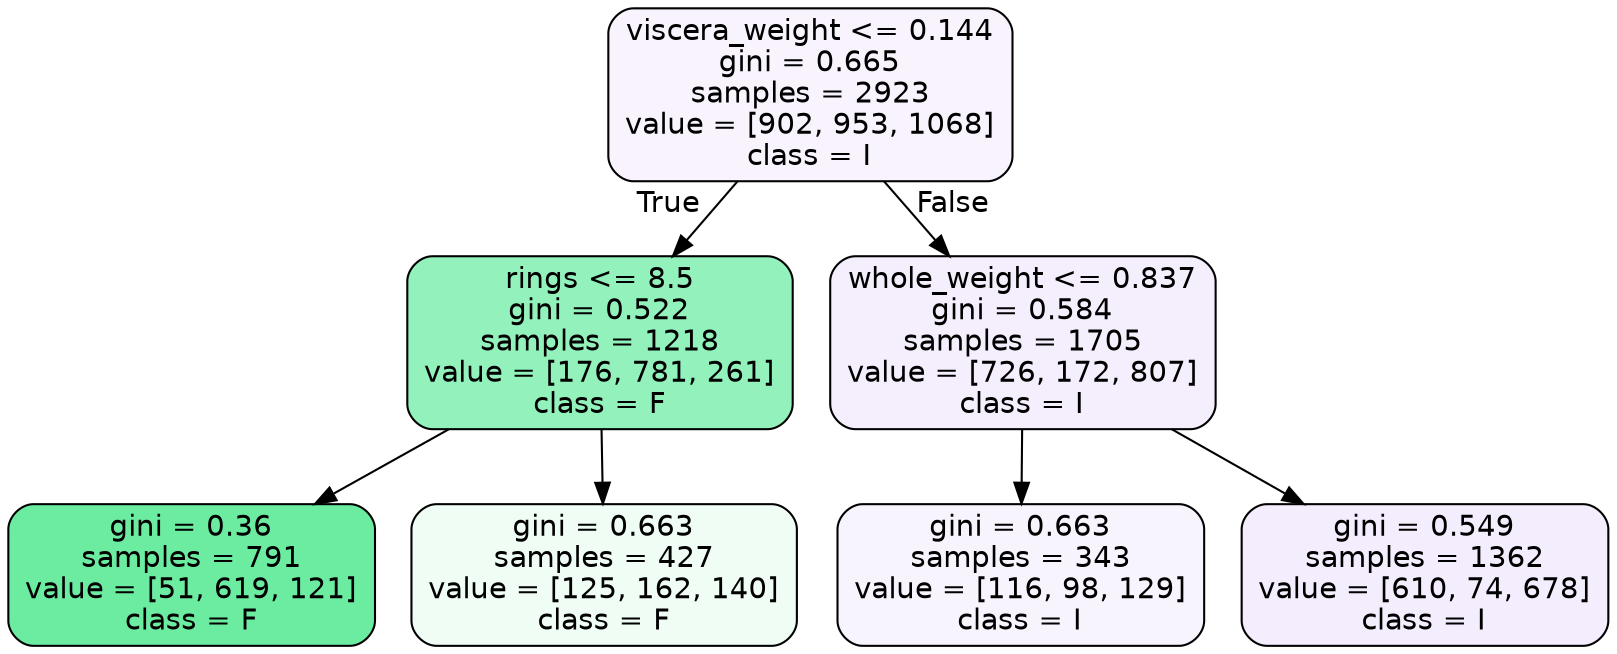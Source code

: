 digraph Tree {
node [shape=box, style="filled, rounded", color="black", fontname=helvetica] ;
edge [fontname=helvetica] ;
0 [label="viscera_weight <= 0.144\ngini = 0.665\nsamples = 2923\nvalue = [902, 953, 1068]\nclass = I", fillcolor="#f8f3fd"] ;
1 [label="rings <= 8.5\ngini = 0.522\nsamples = 1218\nvalue = [176, 781, 261]\nclass = F", fillcolor="#93f1bb"] ;
0 -> 1 [labeldistance=2.5, labelangle=45, headlabel="True"] ;
2 [label="gini = 0.36\nsamples = 791\nvalue = [51, 619, 121]\nclass = F", fillcolor="#6ceca1"] ;
1 -> 2 ;
3 [label="gini = 0.663\nsamples = 427\nvalue = [125, 162, 140]\nclass = F", fillcolor="#f0fdf5"] ;
1 -> 3 ;
4 [label="whole_weight <= 0.837\ngini = 0.584\nsamples = 1705\nvalue = [726, 172, 807]\nclass = I", fillcolor="#f5effd"] ;
0 -> 4 [labeldistance=2.5, labelangle=-45, headlabel="False"] ;
5 [label="gini = 0.663\nsamples = 343\nvalue = [116, 98, 129]\nclass = I", fillcolor="#f8f4fe"] ;
4 -> 5 ;
6 [label="gini = 0.549\nsamples = 1362\nvalue = [610, 74, 678]\nclass = I", fillcolor="#f4edfd"] ;
4 -> 6 ;
}